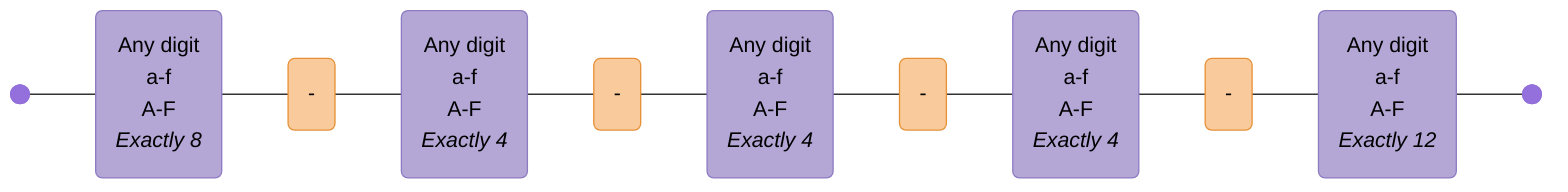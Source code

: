 graph LR
  accTitle: "Regex: [0-9a-fA-F]{8}-[0-9a-fA-F]{4}-[0-9a-fA-F]{4}-[0-9a-fA-F]{4}-[0-9a-fA-F]{12}"
  accDescr: "Generated with regex-to-mermaid@1.0.3"

  %% Nodes
  start@{ shape: f-circ };
  fin@{ shape: f-circ };
  char_class_1("Any digit<br>a-f<br>A-F<br><i>Exactly 8</i>"):::char-class;
  literal_1("-"):::literal;
  char_class_2("Any digit<br>a-f<br>A-F<br><i>Exactly 4</i>"):::char-class;
  literal_2("-"):::literal;
  char_class_3("Any digit<br>a-f<br>A-F<br><i>Exactly 4</i>"):::char-class;
  literal_3("-"):::literal;
  char_class_4("Any digit<br>a-f<br>A-F<br><i>Exactly 4</i>"):::char-class;
  literal_4("-"):::literal;
  char_class_5("Any digit<br>a-f<br>A-F<br><i>Exactly 12</i>"):::char-class;

  %% Edges
  start --- char_class_1;
  char_class_1 --- literal_1;
  literal_1 --- char_class_2;
  char_class_2 --- literal_2;
  literal_2 --- char_class_3;
  char_class_3 --- literal_3;
  literal_3 --- char_class_4;
  char_class_4 --- literal_4;
  literal_4 --- char_class_5;
  char_class_5 --- fin;

  %% Styles
  %% Node Styling
  classDef char-class fill:#B4A7D6,stroke:#8E7CC3,color:#000000;
  classDef literal fill:#F9CB9C,stroke:#E69138,color:#000000;